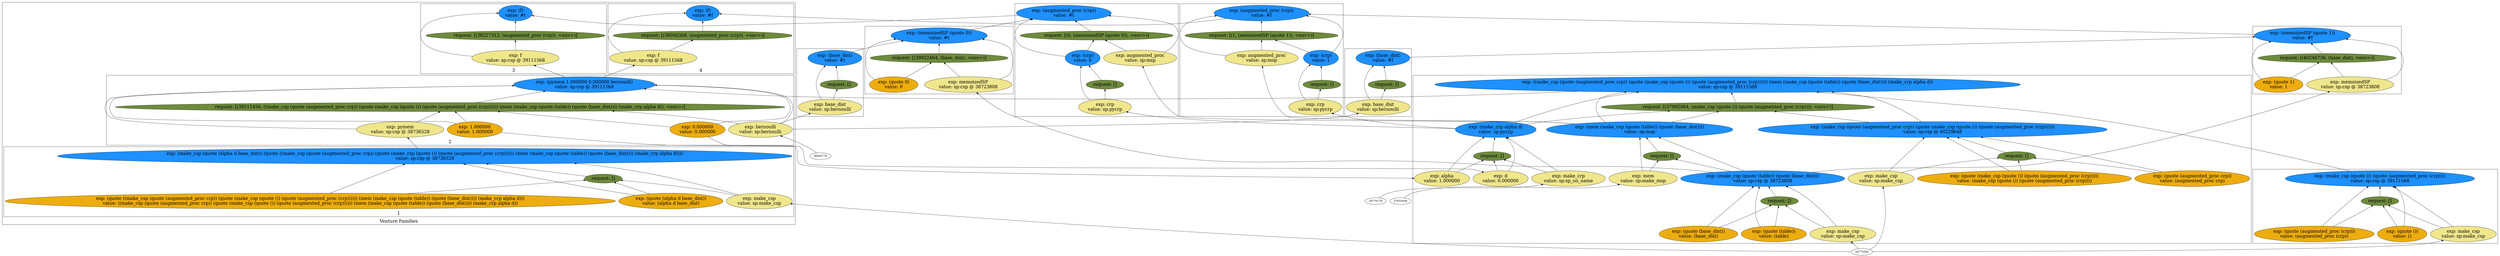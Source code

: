 digraph {
rankdir=BT
fontsize=24
subgraph cluster1 {
label="Venture Families"
subgraph cluster2 {
label="1"
"38736528"["fillcolor"="dodgerblue" "fontsize"="24" "label"="exp: (make_csp (quote (alpha d base_dist)) (quote ((make_csp (quote (augmented_proc crp)) (quote (make_csp (quote ()) (quote (augmented_proc (crp)))))) (mem (make_csp (quote (table)) (quote (base_dist)))) (make_crp alpha d))))\nvalue: sp:csp @ 38736528" "shape"="ellipse" "style"="filled" ]
"38599520"["fillcolor"="darkolivegreen4" "fontsize"="24" "label"="request: []" "shape"="ellipse" "style"="filled" ]
"38774272"["fillcolor"="khaki" "fontsize"="24" "label"="exp: make_csp\nvalue: sp:make_csp" "shape"="ellipse" "style"="filled" ]
"39190176"["fillcolor"="darkgoldenrod2" "fontsize"="24" "label"="exp: (quote (alpha d base_dist))\nvalue: (alpha d base_dist)" "shape"="ellipse" "style"="filled" ]
"39225120"["fillcolor"="darkgoldenrod2" "fontsize"="24" "label"="exp: (quote ((make_csp (quote (augmented_proc crp)) (quote (make_csp (quote ()) (quote (augmented_proc (crp)))))) (mem (make_csp (quote (table)) (quote (base_dist)))) (make_crp alpha d)))\nvalue: ((make_csp (quote (augmented_proc crp)) (quote (make_csp (quote ()) (quote (augmented_proc (crp)))))) (mem (make_csp (quote (table)) (quote (base_dist)))) (make_crp alpha d))" "shape"="ellipse" "style"="filled" ]
}

subgraph cluster3 {
label="2"
"39872880"["fillcolor"="dodgerblue" "fontsize"="24" "label"="exp: (pymem 1.000000 0.000000 bernoulli)\nvalue: sp:csp @ 39111568" "shape"="ellipse" "style"="filled" ]
"39511456"["fillcolor"="darkolivegreen4" "fontsize"="24" "label"="request: [(39511456, ((make_csp (quote (augmented_proc crp)) (quote (make_csp (quote ()) (quote (augmented_proc (crp)))))) (mem (make_csp (quote (table)) (quote (base_dist)))) (make_crp alpha d)), <env>)]" "shape"="ellipse" "style"="filled" ]
"38223312"["fillcolor"="khaki" "fontsize"="24" "label"="exp: pymem\nvalue: sp:csp @ 38736528" "shape"="ellipse" "style"="filled" ]
"39449936"["fillcolor"="darkgoldenrod2" "fontsize"="24" "label"="exp: 1.000000\nvalue: 1.000000" "shape"="ellipse" "style"="filled" ]
"38188544"["fillcolor"="darkgoldenrod2" "fontsize"="24" "label"="exp: 0.000000\nvalue: 0.000000" "shape"="ellipse" "style"="filled" ]
"37791280"["fillcolor"="khaki" "fontsize"="24" "label"="exp: bernoulli\nvalue: sp:bernoulli" "shape"="ellipse" "style"="filled" ]
}

subgraph cluster4 {
label="3"
"37957552"["fillcolor"="dodgerblue" "fontsize"="24" "label"="exp: (f)\nvalue: #t" "shape"="ellipse" "style"="filled" ]
"38227312"["fillcolor"="darkolivegreen4" "fontsize"="24" "label"="request: [(38227312, (augmented_proc (crp)), <env>)]" "shape"="ellipse" "style"="filled" ]
"39286320"["fillcolor"="khaki" "fontsize"="24" "label"="exp: f\nvalue: sp:csp @ 39111568" "shape"="ellipse" "style"="filled" ]
}

subgraph cluster5 {
label="4"
"40205232"["fillcolor"="dodgerblue" "fontsize"="24" "label"="exp: (f)\nvalue: #f" "shape"="ellipse" "style"="filled" ]
"38056368"["fillcolor"="darkolivegreen4" "fontsize"="24" "label"="request: [(38056368, (augmented_proc (crp)), <env>)]" "shape"="ellipse" "style"="filled" ]
"38226256"["fillcolor"="khaki" "fontsize"="24" "label"="exp: f\nvalue: sp:csp @ 39111568" "shape"="ellipse" "style"="filled" ]
}

}

subgraph cluster6 {
label=""
"37875408"["fillcolor"="dodgerblue" "fontsize"="24" "label"="exp: ((make_csp (quote (augmented_proc crp)) (quote (make_csp (quote ()) (quote (augmented_proc (crp)))))) (mem (make_csp (quote (table)) (quote (base_dist)))) (make_crp alpha d))\nvalue: sp:csp @ 39111568" "shape"="ellipse" "style"="filled" ]
"37992064"["fillcolor"="darkolivegreen4" "fontsize"="24" "label"="request: [(37992064, (make_csp (quote ()) (quote (augmented_proc (crp)))), <env>)]" "shape"="ellipse" "style"="filled" ]
"40229648"["fillcolor"="dodgerblue" "fontsize"="24" "label"="exp: (make_csp (quote (augmented_proc crp)) (quote (make_csp (quote ()) (quote (augmented_proc (crp))))))\nvalue: sp:csp @ 40229648" "shape"="ellipse" "style"="filled" ]
"40197808"["fillcolor"="darkolivegreen4" "fontsize"="24" "label"="request: []" "shape"="ellipse" "style"="filled" ]
"38038928"["fillcolor"="khaki" "fontsize"="24" "label"="exp: make_csp\nvalue: sp:make_csp" "shape"="ellipse" "style"="filled" ]
"38229472"["fillcolor"="darkgoldenrod2" "fontsize"="24" "label"="exp: (quote (augmented_proc crp))\nvalue: (augmented_proc crp)" "shape"="ellipse" "style"="filled" ]
"37763280"["fillcolor"="darkgoldenrod2" "fontsize"="24" "label"="exp: (quote (make_csp (quote ()) (quote (augmented_proc (crp)))))\nvalue: (make_csp (quote ()) (quote (augmented_proc (crp))))" "shape"="ellipse" "style"="filled" ]
"38585232"["fillcolor"="dodgerblue" "fontsize"="24" "label"="exp: (mem (make_csp (quote (table)) (quote (base_dist))))\nvalue: sp:msp" "shape"="ellipse" "style"="filled" ]
"38549056"["fillcolor"="darkolivegreen4" "fontsize"="24" "label"="request: []" "shape"="ellipse" "style"="filled" ]
"38636432"["fillcolor"="khaki" "fontsize"="24" "label"="exp: mem\nvalue: sp:make_msp" "shape"="ellipse" "style"="filled" ]
"38723808"["fillcolor"="dodgerblue" "fontsize"="24" "label"="exp: (make_csp (quote (table)) (quote (base_dist)))\nvalue: sp:csp @ 38723808" "shape"="ellipse" "style"="filled" ]
"38672608"["fillcolor"="darkolivegreen4" "fontsize"="24" "label"="request: []" "shape"="ellipse" "style"="filled" ]
"38759984"["fillcolor"="khaki" "fontsize"="24" "label"="exp: make_csp\nvalue: sp:make_csp" "shape"="ellipse" "style"="filled" ]
"38797728"["fillcolor"="darkgoldenrod2" "fontsize"="24" "label"="exp: (quote (table))\nvalue: (table)" "shape"="ellipse" "style"="filled" ]
"38835472"["fillcolor"="darkgoldenrod2" "fontsize"="24" "label"="exp: (quote (base_dist))\nvalue: (base_dist)" "shape"="ellipse" "style"="filled" ]
"38910960"["fillcolor"="dodgerblue" "fontsize"="24" "label"="exp: (make_crp alpha d)\nvalue: sp:pycrp" "shape"="ellipse" "style"="filled" ]
"38873216"["fillcolor"="darkolivegreen4" "fontsize"="24" "label"="request: []" "shape"="ellipse" "style"="filled" ]
"38948704"["fillcolor"="khaki" "fontsize"="24" "label"="exp: make_crp\nvalue: sp:sp_no_name" "shape"="ellipse" "style"="filled" ]
"38986448"["fillcolor"="khaki" "fontsize"="24" "label"="exp: alpha\nvalue: 1.000000" "shape"="ellipse" "style"="filled" ]
"39024192"["fillcolor"="khaki" "fontsize"="24" "label"="exp: d\nvalue: 0.000000" "shape"="ellipse" "style"="filled" ]
}

subgraph cluster7 {
label=""
"38055024"["fillcolor"="dodgerblue" "fontsize"="24" "label"="exp: (augmented_proc (crp))\nvalue: #f" "shape"="ellipse" "style"="filled" ]
"40223984"["fillcolor"="darkolivegreen4" "fontsize"="24" "label"="request: [(1, (memoizedSP (quote 1)), <env>)]" "shape"="ellipse" "style"="filled" ]
"37957264"["fillcolor"="khaki" "fontsize"="24" "label"="exp: augmented_proc\nvalue: sp:msp" "shape"="ellipse" "style"="filled" ]
"37909168"["fillcolor"="dodgerblue" "fontsize"="24" "label"="exp: (crp)\nvalue: 1" "shape"="ellipse" "style"="filled" ]
"40202336"["fillcolor"="darkolivegreen4" "fontsize"="24" "label"="request: []" "shape"="ellipse" "style"="filled" ]
"40227040"["fillcolor"="khaki" "fontsize"="24" "label"="exp: crp\nvalue: sp:pycrp" "shape"="ellipse" "style"="filled" ]
}

subgraph cluster8 {
label=""
"38061808"["fillcolor"="dodgerblue" "fontsize"="24" "label"="exp: (memoizedSP (quote 1))\nvalue: #f" "shape"="ellipse" "style"="filled" ]
"40246736"["fillcolor"="darkolivegreen4" "fontsize"="24" "label"="request: [(40246736, (base_dist), <env>)]" "shape"="ellipse" "style"="filled" ]
"28900944"["fillcolor"="khaki" "fontsize"="24" "label"="exp: memoizedSP\nvalue: sp:csp @ 38723808" "shape"="ellipse" "style"="filled" ]
"28901216"["fillcolor"="darkgoldenrod2" "fontsize"="24" "label"="exp: (quote 1)\nvalue: 1" "shape"="ellipse" "style"="filled" ]
}

subgraph cluster9 {
label=""
"39111568"["fillcolor"="dodgerblue" "fontsize"="24" "label"="exp: (make_csp (quote ()) (quote (augmented_proc (crp))))\nvalue: sp:csp @ 39111568" "shape"="ellipse" "style"="filled" ]
"39061936"["fillcolor"="darkolivegreen4" "fontsize"="24" "label"="request: []" "shape"="ellipse" "style"="filled" ]
"39161200"["fillcolor"="khaki" "fontsize"="24" "label"="exp: make_csp\nvalue: sp:make_csp" "shape"="ellipse" "style"="filled" ]
"39210832"["fillcolor"="darkgoldenrod2" "fontsize"="24" "label"="exp: (quote ())\nvalue: ()" "shape"="ellipse" "style"="filled" ]
"39248576"["fillcolor"="darkgoldenrod2" "fontsize"="24" "label"="exp: (quote (augmented_proc (crp)))\nvalue: (augmented_proc (crp))" "shape"="ellipse" "style"="filled" ]
}

subgraph cluster10 {
label=""
"39409072"["fillcolor"="dodgerblue" "fontsize"="24" "label"="exp: (augmented_proc (crp))\nvalue: #t" "shape"="ellipse" "style"="filled" ]
"39347840"["fillcolor"="darkolivegreen4" "fontsize"="24" "label"="request: [(0, (memoizedSP (quote 0)), <env>)]" "shape"="ellipse" "style"="filled" ]
"39470592"["fillcolor"="khaki" "fontsize"="24" "label"="exp: augmented_proc\nvalue: sp:msp" "shape"="ellipse" "style"="filled" ]
"39843904"["fillcolor"="dodgerblue" "fontsize"="24" "label"="exp: (crp)\nvalue: 0" "shape"="ellipse" "style"="filled" ]
"39532112"["fillcolor"="darkolivegreen4" "fontsize"="24" "label"="request: []" "shape"="ellipse" "style"="filled" ]
"39893536"["fillcolor"="khaki" "fontsize"="24" "label"="exp: crp\nvalue: sp:pycrp" "shape"="ellipse" "style"="filled" ]
}

subgraph cluster11 {
label=""
"39943168"["fillcolor"="dodgerblue" "fontsize"="24" "label"="exp: (memoizedSP (quote 0))\nvalue: #t" "shape"="ellipse" "style"="filled" ]
"39922464"["fillcolor"="darkolivegreen4" "fontsize"="24" "label"="request: [(39922464, (base_dist), <env>)]" "shape"="ellipse" "style"="filled" ]
"40004976"["fillcolor"="khaki" "fontsize"="24" "label"="exp: memoizedSP\nvalue: sp:csp @ 38723808" "shape"="ellipse" "style"="filled" ]
"40054608"["fillcolor"="darkgoldenrod2" "fontsize"="24" "label"="exp: (quote 0)\nvalue: 0" "shape"="ellipse" "style"="filled" ]
}

subgraph cluster12 {
label=""
"40198992"["fillcolor"="dodgerblue" "fontsize"="24" "label"="exp: (base_dist)\nvalue: #t" "shape"="ellipse" "style"="filled" ]
"40104240"["fillcolor"="darkolivegreen4" "fontsize"="24" "label"="request: []" "shape"="ellipse" "style"="filled" ]
"40213552"["fillcolor"="khaki" "fontsize"="24" "label"="exp: base_dist\nvalue: sp:bernoulli" "shape"="ellipse" "style"="filled" ]
}

subgraph cluster13 {
label=""
"40208768"["fillcolor"="dodgerblue" "fontsize"="24" "label"="exp: (base_dist)\nvalue: #f" "shape"="ellipse" "style"="filled" ]
"40208544"["fillcolor"="darkolivegreen4" "fontsize"="24" "label"="request: []" "shape"="ellipse" "style"="filled" ]
"40264976"["fillcolor"="khaki" "fontsize"="24" "label"="exp: base_dist\nvalue: sp:bernoulli" "shape"="ellipse" "style"="filled" ]
}

"40229648" -> "37875408"["arrowhead"="normal" "color"="black" "style"="solid" ]
"40229648" -> "37992064"["arrowhead"="normal" "color"="black" "style"="solid" ]
"38038928" -> "40229648"["arrowhead"="normal" "color"="black" "style"="solid" ]
"38038928" -> "40197808"["arrowhead"="normal" "color"="black" "style"="solid" ]
"34775264" -> "38038928"["arrowhead"="normal" "color"="black" "style"="solid" ]
"38229472" -> "40229648"["arrowhead"="normal" "color"="black" "style"="solid" ]
"38229472" -> "40197808"["arrowhead"="normal" "color"="black" "style"="solid" ]
"37763280" -> "40229648"["arrowhead"="normal" "color"="black" "style"="solid" ]
"37763280" -> "40197808"["arrowhead"="normal" "color"="black" "style"="solid" ]
"40197808" -> "40229648"["arrowhead"="normal" "color"="black" "style"="solid" ]
"38585232" -> "37875408"["arrowhead"="normal" "color"="black" "style"="solid" ]
"38585232" -> "37992064"["arrowhead"="normal" "color"="black" "style"="solid" ]
"38636432" -> "38585232"["arrowhead"="normal" "color"="black" "style"="solid" ]
"38636432" -> "38549056"["arrowhead"="normal" "color"="black" "style"="solid" ]
"37633456" -> "38636432"["arrowhead"="normal" "color"="black" "style"="solid" ]
"38723808" -> "38585232"["arrowhead"="normal" "color"="black" "style"="solid" ]
"38723808" -> "38549056"["arrowhead"="normal" "color"="black" "style"="solid" ]
"38759984" -> "38723808"["arrowhead"="normal" "color"="black" "style"="solid" ]
"38759984" -> "38672608"["arrowhead"="normal" "color"="black" "style"="solid" ]
"34775264" -> "38759984"["arrowhead"="normal" "color"="black" "style"="solid" ]
"38797728" -> "38723808"["arrowhead"="normal" "color"="black" "style"="solid" ]
"38797728" -> "38672608"["arrowhead"="normal" "color"="black" "style"="solid" ]
"38835472" -> "38723808"["arrowhead"="normal" "color"="black" "style"="solid" ]
"38835472" -> "38672608"["arrowhead"="normal" "color"="black" "style"="solid" ]
"38672608" -> "38723808"["arrowhead"="normal" "color"="black" "style"="solid" ]
"38549056" -> "38585232"["arrowhead"="normal" "color"="black" "style"="solid" ]
"38910960" -> "37875408"["arrowhead"="normal" "color"="black" "style"="solid" ]
"38910960" -> "37992064"["arrowhead"="normal" "color"="black" "style"="solid" ]
"38948704" -> "38910960"["arrowhead"="normal" "color"="black" "style"="solid" ]
"38948704" -> "38873216"["arrowhead"="normal" "color"="black" "style"="solid" ]
"34770176" -> "38948704"["arrowhead"="normal" "color"="black" "style"="solid" ]
"38986448" -> "38910960"["arrowhead"="normal" "color"="black" "style"="solid" ]
"38986448" -> "38873216"["arrowhead"="normal" "color"="black" "style"="solid" ]
"39449936" -> "38986448"["arrowhead"="normal" "color"="black" "style"="solid" ]
"39024192" -> "38910960"["arrowhead"="normal" "color"="black" "style"="solid" ]
"39024192" -> "38873216"["arrowhead"="normal" "color"="black" "style"="solid" ]
"38188544" -> "39024192"["arrowhead"="normal" "color"="black" "style"="solid" ]
"38873216" -> "38910960"["arrowhead"="normal" "color"="black" "style"="solid" ]
"37992064" -> "37875408"["arrowhead"="normal" "color"="black" "style"="solid" ]
"39111568" -> "37875408"["arrowhead"="normal" "color"="black" "style"="solid" ]
"39286320" -> "37957552"["arrowhead"="normal" "color"="black" "style"="solid" ]
"39286320" -> "38227312"["arrowhead"="normal" "color"="black" "style"="solid" ]
"39872880" -> "39286320"["arrowhead"="normal" "color"="black" "style"="solid" ]
"38227312" -> "37957552"["arrowhead"="normal" "color"="black" "style"="solid" ]
"39409072" -> "37957552"["arrowhead"="normal" "color"="black" "style"="solid" ]
"37957264" -> "38055024"["arrowhead"="normal" "color"="black" "style"="solid" ]
"37957264" -> "40223984"["arrowhead"="normal" "color"="black" "style"="solid" ]
"38585232" -> "37957264"["arrowhead"="normal" "color"="black" "style"="solid" ]
"37909168" -> "38055024"["arrowhead"="normal" "color"="black" "style"="solid" ]
"37909168" -> "40223984"["arrowhead"="normal" "color"="black" "style"="solid" ]
"40227040" -> "37909168"["arrowhead"="normal" "color"="black" "style"="solid" ]
"40227040" -> "40202336"["arrowhead"="normal" "color"="black" "style"="solid" ]
"38910960" -> "40227040"["arrowhead"="normal" "color"="black" "style"="solid" ]
"40202336" -> "37909168"["arrowhead"="normal" "color"="black" "style"="solid" ]
"40223984" -> "38055024"["arrowhead"="normal" "color"="black" "style"="solid" ]
"38061808" -> "38055024"["arrowhead"="normal" "color"="black" "style"="solid" ]
"28900944" -> "38061808"["arrowhead"="normal" "color"="black" "style"="solid" ]
"28900944" -> "40246736"["arrowhead"="normal" "color"="black" "style"="solid" ]
"38723808" -> "28900944"["arrowhead"="normal" "color"="black" "style"="solid" ]
"28901216" -> "38061808"["arrowhead"="normal" "color"="black" "style"="solid" ]
"28901216" -> "40246736"["arrowhead"="normal" "color"="black" "style"="solid" ]
"40246736" -> "38061808"["arrowhead"="normal" "color"="black" "style"="solid" ]
"40208768" -> "38061808"["arrowhead"="normal" "color"="black" "style"="solid" ]
"38774272" -> "38736528"["arrowhead"="normal" "color"="black" "style"="solid" ]
"38774272" -> "38599520"["arrowhead"="normal" "color"="black" "style"="solid" ]
"34775264" -> "38774272"["arrowhead"="normal" "color"="black" "style"="solid" ]
"39190176" -> "38736528"["arrowhead"="normal" "color"="black" "style"="solid" ]
"39190176" -> "38599520"["arrowhead"="normal" "color"="black" "style"="solid" ]
"39225120" -> "38736528"["arrowhead"="normal" "color"="black" "style"="solid" ]
"39225120" -> "38599520"["arrowhead"="normal" "color"="black" "style"="solid" ]
"38599520" -> "38736528"["arrowhead"="normal" "color"="black" "style"="solid" ]
"39161200" -> "39111568"["arrowhead"="normal" "color"="black" "style"="solid" ]
"39161200" -> "39061936"["arrowhead"="normal" "color"="black" "style"="solid" ]
"34775264" -> "39161200"["arrowhead"="normal" "color"="black" "style"="solid" ]
"39210832" -> "39111568"["arrowhead"="normal" "color"="black" "style"="solid" ]
"39210832" -> "39061936"["arrowhead"="normal" "color"="black" "style"="solid" ]
"39248576" -> "39111568"["arrowhead"="normal" "color"="black" "style"="solid" ]
"39248576" -> "39061936"["arrowhead"="normal" "color"="black" "style"="solid" ]
"39061936" -> "39111568"["arrowhead"="normal" "color"="black" "style"="solid" ]
"39470592" -> "39409072"["arrowhead"="normal" "color"="black" "style"="solid" ]
"39470592" -> "39347840"["arrowhead"="normal" "color"="black" "style"="solid" ]
"38585232" -> "39470592"["arrowhead"="normal" "color"="black" "style"="solid" ]
"39843904" -> "39409072"["arrowhead"="normal" "color"="black" "style"="solid" ]
"39843904" -> "39347840"["arrowhead"="normal" "color"="black" "style"="solid" ]
"39893536" -> "39843904"["arrowhead"="normal" "color"="black" "style"="solid" ]
"39893536" -> "39532112"["arrowhead"="normal" "color"="black" "style"="solid" ]
"38910960" -> "39893536"["arrowhead"="normal" "color"="black" "style"="solid" ]
"39532112" -> "39843904"["arrowhead"="normal" "color"="black" "style"="solid" ]
"39347840" -> "39409072"["arrowhead"="normal" "color"="black" "style"="solid" ]
"39943168" -> "39409072"["arrowhead"="normal" "color"="black" "style"="solid" ]
"38223312" -> "39872880"["arrowhead"="normal" "color"="black" "style"="solid" ]
"38223312" -> "39511456"["arrowhead"="normal" "color"="black" "style"="solid" ]
"38736528" -> "38223312"["arrowhead"="normal" "color"="black" "style"="solid" ]
"39449936" -> "39872880"["arrowhead"="normal" "color"="black" "style"="solid" ]
"39449936" -> "39511456"["arrowhead"="normal" "color"="black" "style"="solid" ]
"38188544" -> "39872880"["arrowhead"="normal" "color"="black" "style"="solid" ]
"38188544" -> "39511456"["arrowhead"="normal" "color"="black" "style"="solid" ]
"37791280" -> "39872880"["arrowhead"="normal" "color"="black" "style"="solid" ]
"37791280" -> "39511456"["arrowhead"="normal" "color"="black" "style"="solid" ]
"36005776" -> "37791280"["arrowhead"="normal" "color"="black" "style"="solid" ]
"39511456" -> "39872880"["arrowhead"="normal" "color"="black" "style"="solid" ]
"37875408" -> "39872880"["arrowhead"="normal" "color"="black" "style"="solid" ]
"40004976" -> "39943168"["arrowhead"="normal" "color"="black" "style"="solid" ]
"40004976" -> "39922464"["arrowhead"="normal" "color"="black" "style"="solid" ]
"38723808" -> "40004976"["arrowhead"="normal" "color"="black" "style"="solid" ]
"40054608" -> "39943168"["arrowhead"="normal" "color"="black" "style"="solid" ]
"40054608" -> "39922464"["arrowhead"="normal" "color"="black" "style"="solid" ]
"39922464" -> "39943168"["arrowhead"="normal" "color"="black" "style"="solid" ]
"40198992" -> "39943168"["arrowhead"="normal" "color"="black" "style"="solid" ]
"40213552" -> "40198992"["arrowhead"="normal" "color"="black" "style"="solid" ]
"40213552" -> "40104240"["arrowhead"="normal" "color"="black" "style"="solid" ]
"37791280" -> "40213552"["arrowhead"="normal" "color"="black" "style"="solid" ]
"40104240" -> "40198992"["arrowhead"="normal" "color"="black" "style"="solid" ]
"38226256" -> "40205232"["arrowhead"="normal" "color"="black" "style"="solid" ]
"38226256" -> "38056368"["arrowhead"="normal" "color"="black" "style"="solid" ]
"39872880" -> "38226256"["arrowhead"="normal" "color"="black" "style"="solid" ]
"38056368" -> "40205232"["arrowhead"="normal" "color"="black" "style"="solid" ]
"38055024" -> "40205232"["arrowhead"="normal" "color"="black" "style"="solid" ]
"40264976" -> "40208768"["arrowhead"="normal" "color"="black" "style"="solid" ]
"40264976" -> "40208544"["arrowhead"="normal" "color"="black" "style"="solid" ]
"37791280" -> "40264976"["arrowhead"="normal" "color"="black" "style"="solid" ]
"40208544" -> "40208768"["arrowhead"="normal" "color"="black" "style"="solid" ]

}